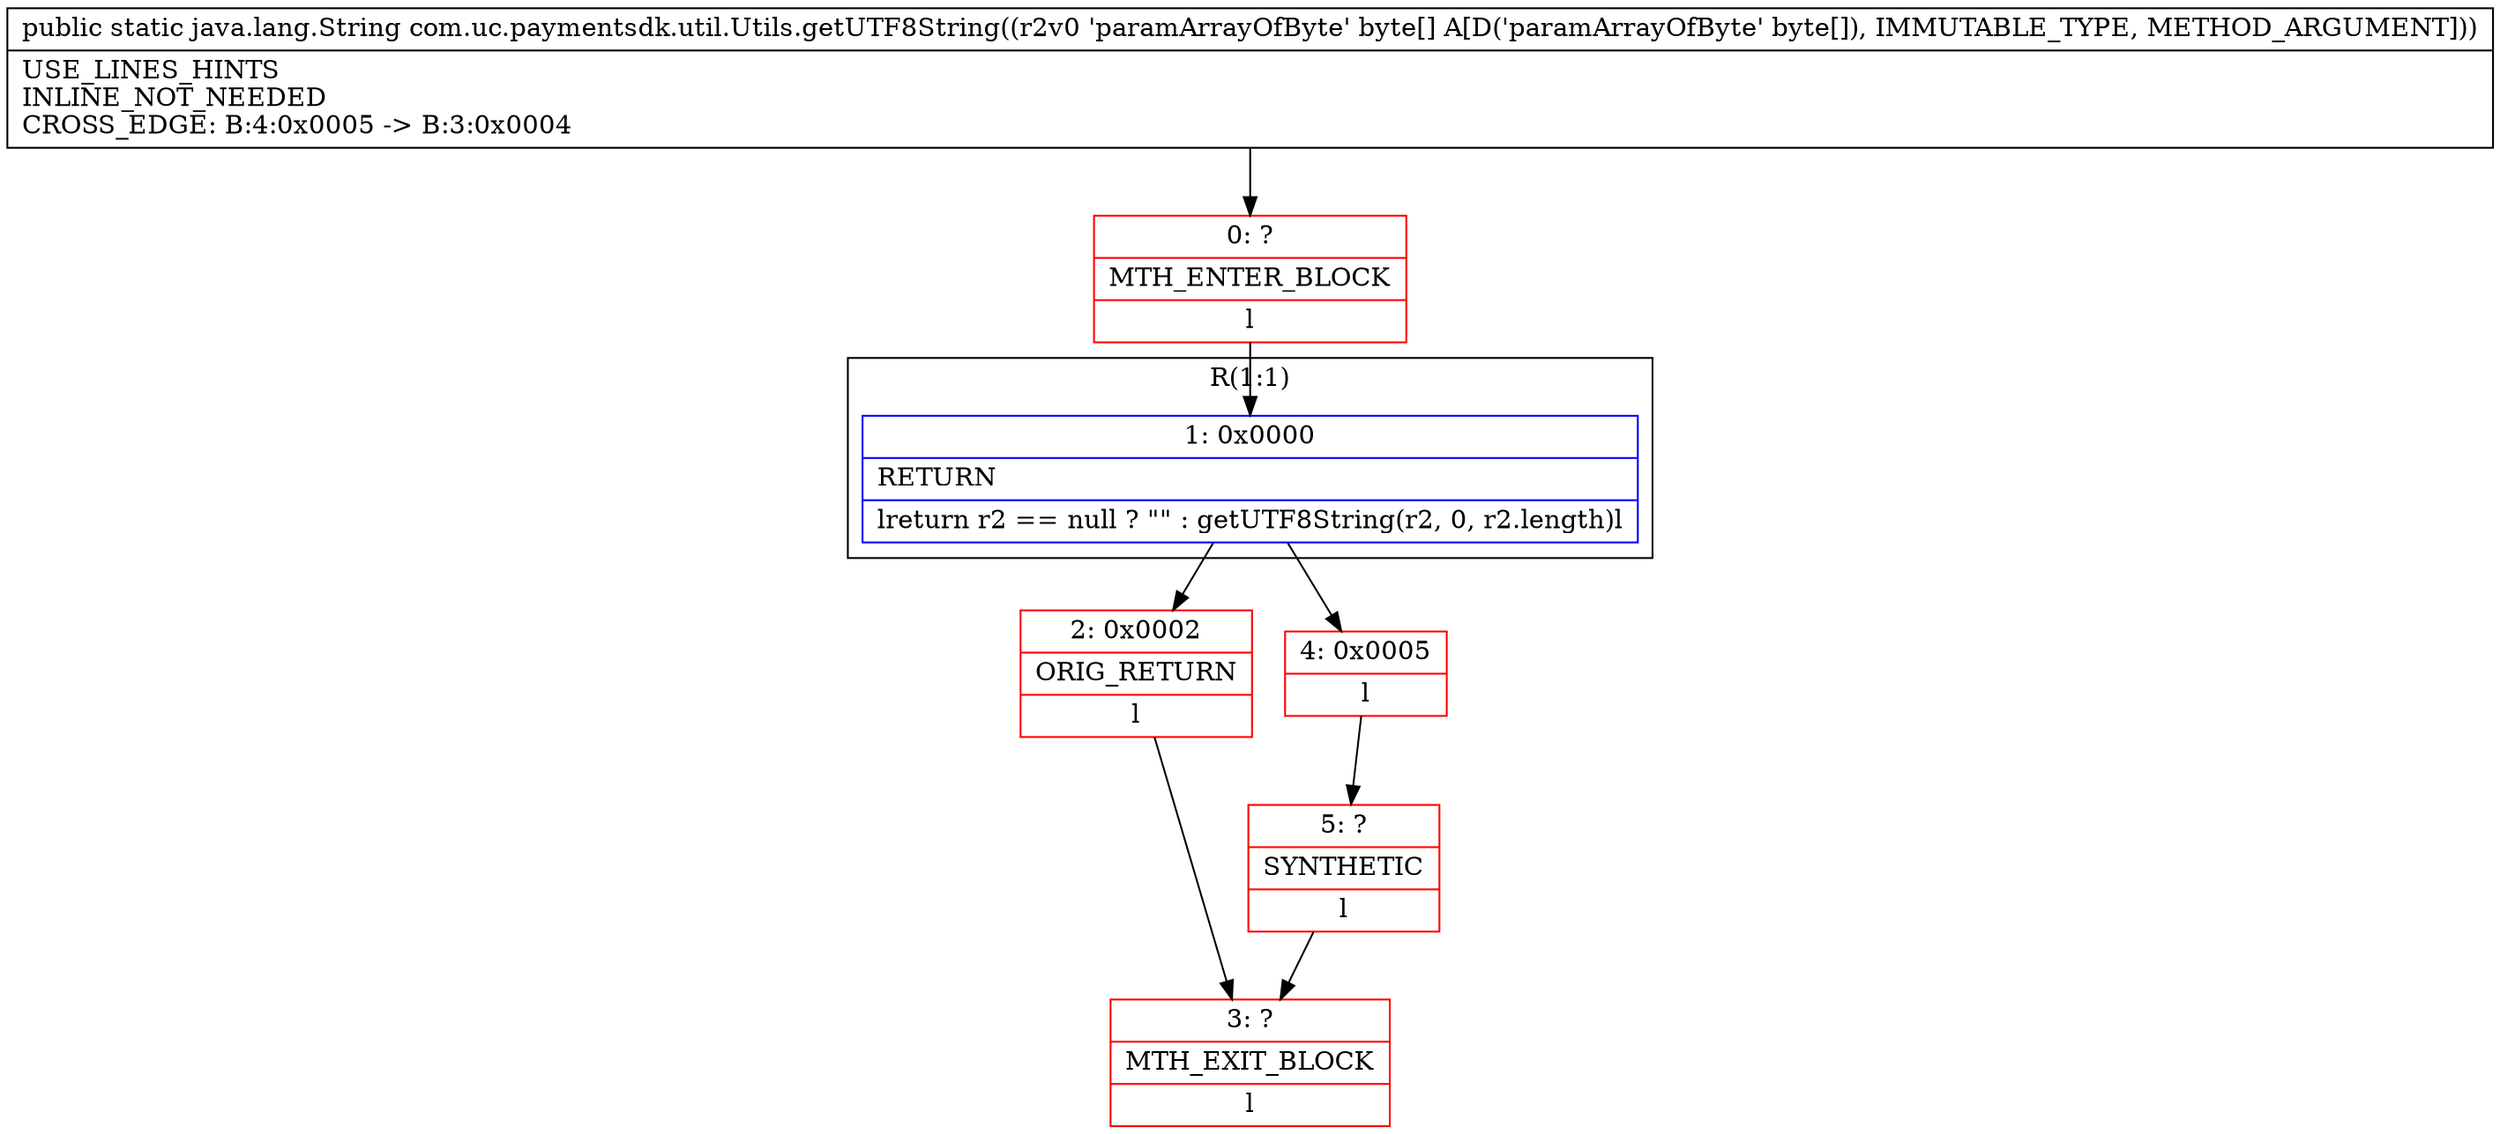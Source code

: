 digraph "CFG forcom.uc.paymentsdk.util.Utils.getUTF8String([B)Ljava\/lang\/String;" {
subgraph cluster_Region_949867276 {
label = "R(1:1)";
node [shape=record,color=blue];
Node_1 [shape=record,label="{1\:\ 0x0000|RETURN\l|lreturn r2 == null ? \"\" : getUTF8String(r2, 0, r2.length)l}"];
}
Node_0 [shape=record,color=red,label="{0\:\ ?|MTH_ENTER_BLOCK\l|l}"];
Node_2 [shape=record,color=red,label="{2\:\ 0x0002|ORIG_RETURN\l|l}"];
Node_3 [shape=record,color=red,label="{3\:\ ?|MTH_EXIT_BLOCK\l|l}"];
Node_4 [shape=record,color=red,label="{4\:\ 0x0005|l}"];
Node_5 [shape=record,color=red,label="{5\:\ ?|SYNTHETIC\l|l}"];
MethodNode[shape=record,label="{public static java.lang.String com.uc.paymentsdk.util.Utils.getUTF8String((r2v0 'paramArrayOfByte' byte[] A[D('paramArrayOfByte' byte[]), IMMUTABLE_TYPE, METHOD_ARGUMENT]))  | USE_LINES_HINTS\lINLINE_NOT_NEEDED\lCROSS_EDGE: B:4:0x0005 \-\> B:3:0x0004\l}"];
MethodNode -> Node_0;
Node_1 -> Node_2;
Node_1 -> Node_4;
Node_0 -> Node_1;
Node_2 -> Node_3;
Node_4 -> Node_5;
Node_5 -> Node_3;
}


